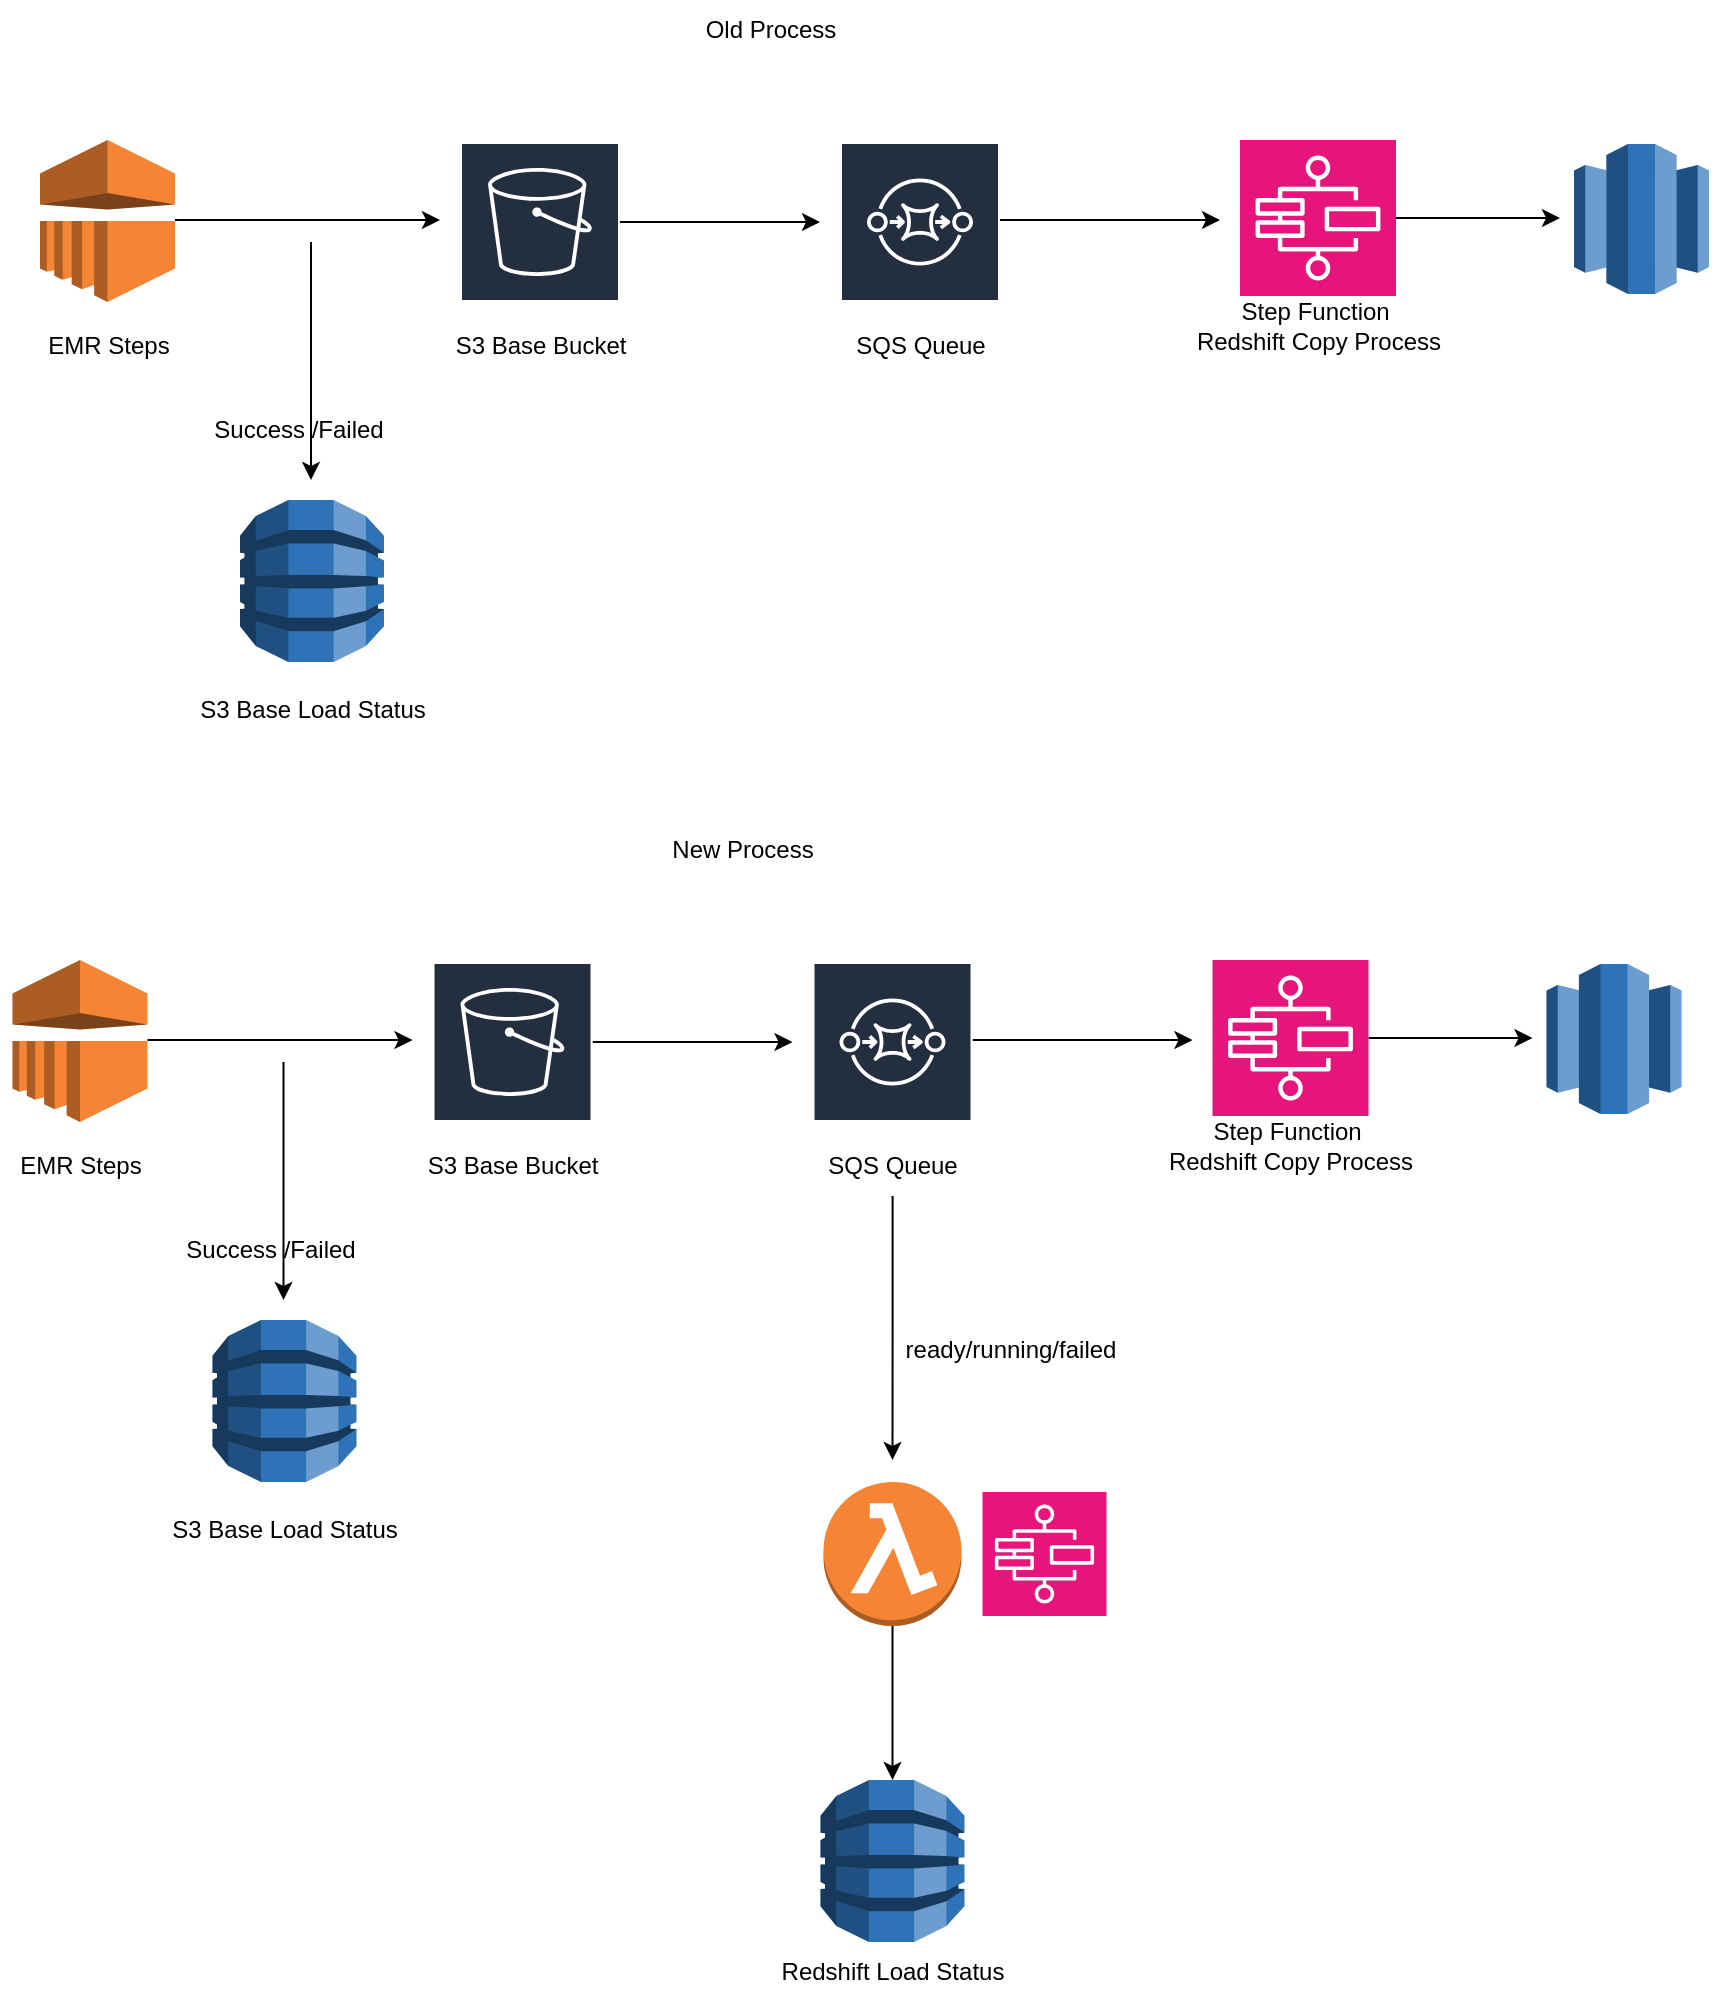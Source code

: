 <mxfile version="24.7.8">
  <diagram name="Page-1" id="IQZAsc0FIiTXigl7RNS_">
    <mxGraphModel dx="1214" dy="624" grid="1" gridSize="10" guides="1" tooltips="1" connect="1" arrows="1" fold="1" page="1" pageScale="1" pageWidth="827" pageHeight="1169" math="0" shadow="0">
      <root>
        <mxCell id="0" />
        <mxCell id="1" parent="0" />
        <mxCell id="KJTE9bV22Ib8QxSi6mZc-10" style="edgeStyle=orthogonalEdgeStyle;rounded=0;orthogonalLoop=1;jettySize=auto;html=1;" edge="1" parent="1" source="KJTE9bV22Ib8QxSi6mZc-2">
          <mxGeometry relative="1" as="geometry">
            <mxPoint x="450" y="161" as="targetPoint" />
          </mxGeometry>
        </mxCell>
        <mxCell id="KJTE9bV22Ib8QxSi6mZc-2" value="" style="sketch=0;outlineConnect=0;fontColor=#232F3E;gradientColor=none;strokeColor=#ffffff;fillColor=#232F3E;dashed=0;verticalLabelPosition=middle;verticalAlign=bottom;align=center;html=1;whiteSpace=wrap;fontSize=10;fontStyle=1;spacing=3;shape=mxgraph.aws4.productIcon;prIcon=mxgraph.aws4.s3;" vertex="1" parent="1">
          <mxGeometry x="270" y="121" width="80" height="80" as="geometry" />
        </mxCell>
        <mxCell id="KJTE9bV22Ib8QxSi6mZc-5" style="edgeStyle=orthogonalEdgeStyle;rounded=0;orthogonalLoop=1;jettySize=auto;html=1;" edge="1" parent="1" source="KJTE9bV22Ib8QxSi6mZc-3">
          <mxGeometry relative="1" as="geometry">
            <mxPoint x="260" y="160" as="targetPoint" />
          </mxGeometry>
        </mxCell>
        <mxCell id="KJTE9bV22Ib8QxSi6mZc-3" value="" style="outlineConnect=0;dashed=0;verticalLabelPosition=bottom;verticalAlign=top;align=center;html=1;shape=mxgraph.aws3.emr;fillColor=#F58534;gradientColor=none;" vertex="1" parent="1">
          <mxGeometry x="60" y="120" width="67.5" height="81" as="geometry" />
        </mxCell>
        <mxCell id="KJTE9bV22Ib8QxSi6mZc-4" value="EMR Steps" style="text;html=1;align=center;verticalAlign=middle;resizable=0;points=[];autosize=1;strokeColor=none;fillColor=none;" vertex="1" parent="1">
          <mxGeometry x="53.75" y="208" width="80" height="30" as="geometry" />
        </mxCell>
        <mxCell id="KJTE9bV22Ib8QxSi6mZc-22" style="edgeStyle=orthogonalEdgeStyle;rounded=0;orthogonalLoop=1;jettySize=auto;html=1;" edge="1" parent="1" source="KJTE9bV22Ib8QxSi6mZc-6">
          <mxGeometry relative="1" as="geometry">
            <mxPoint x="820" y="159" as="targetPoint" />
          </mxGeometry>
        </mxCell>
        <mxCell id="KJTE9bV22Ib8QxSi6mZc-6" value="" style="sketch=0;points=[[0,0,0],[0.25,0,0],[0.5,0,0],[0.75,0,0],[1,0,0],[0,1,0],[0.25,1,0],[0.5,1,0],[0.75,1,0],[1,1,0],[0,0.25,0],[0,0.5,0],[0,0.75,0],[1,0.25,0],[1,0.5,0],[1,0.75,0]];outlineConnect=0;fontColor=#232F3E;fillColor=#E7157B;strokeColor=#ffffff;dashed=0;verticalLabelPosition=bottom;verticalAlign=top;align=center;html=1;fontSize=12;fontStyle=0;aspect=fixed;shape=mxgraph.aws4.resourceIcon;resIcon=mxgraph.aws4.step_functions;" vertex="1" parent="1">
          <mxGeometry x="660" y="120" width="78" height="78" as="geometry" />
        </mxCell>
        <mxCell id="KJTE9bV22Ib8QxSi6mZc-11" style="edgeStyle=orthogonalEdgeStyle;rounded=0;orthogonalLoop=1;jettySize=auto;html=1;" edge="1" parent="1" source="KJTE9bV22Ib8QxSi6mZc-8">
          <mxGeometry relative="1" as="geometry">
            <mxPoint x="650" y="160" as="targetPoint" />
          </mxGeometry>
        </mxCell>
        <mxCell id="KJTE9bV22Ib8QxSi6mZc-8" value="" style="sketch=0;outlineConnect=0;fontColor=#232F3E;gradientColor=none;strokeColor=#ffffff;fillColor=#232F3E;dashed=0;verticalLabelPosition=middle;verticalAlign=bottom;align=center;html=1;whiteSpace=wrap;fontSize=10;fontStyle=1;spacing=3;shape=mxgraph.aws4.productIcon;prIcon=mxgraph.aws4.sqs;" vertex="1" parent="1">
          <mxGeometry x="460" y="121" width="80" height="79" as="geometry" />
        </mxCell>
        <mxCell id="KJTE9bV22Ib8QxSi6mZc-12" value="Old Process" style="text;html=1;align=center;verticalAlign=middle;resizable=0;points=[];autosize=1;strokeColor=none;fillColor=none;" vertex="1" parent="1">
          <mxGeometry x="380" y="50" width="90" height="30" as="geometry" />
        </mxCell>
        <mxCell id="KJTE9bV22Ib8QxSi6mZc-13" value="S3 Base Bucket" style="text;html=1;align=center;verticalAlign=middle;resizable=0;points=[];autosize=1;strokeColor=none;fillColor=none;" vertex="1" parent="1">
          <mxGeometry x="255" y="208" width="110" height="30" as="geometry" />
        </mxCell>
        <mxCell id="KJTE9bV22Ib8QxSi6mZc-14" value="SQS Queue" style="text;html=1;align=center;verticalAlign=middle;resizable=0;points=[];autosize=1;strokeColor=none;fillColor=none;" vertex="1" parent="1">
          <mxGeometry x="455" y="208" width="90" height="30" as="geometry" />
        </mxCell>
        <mxCell id="KJTE9bV22Ib8QxSi6mZc-15" value="Step Function&amp;nbsp;&lt;div&gt;Redshift Copy Process&lt;/div&gt;" style="text;html=1;align=center;verticalAlign=middle;resizable=0;points=[];autosize=1;strokeColor=none;fillColor=none;" vertex="1" parent="1">
          <mxGeometry x="624" y="193" width="150" height="40" as="geometry" />
        </mxCell>
        <mxCell id="KJTE9bV22Ib8QxSi6mZc-17" value="" style="outlineConnect=0;dashed=0;verticalLabelPosition=bottom;verticalAlign=top;align=center;html=1;shape=mxgraph.aws3.dynamo_db;fillColor=#2E73B8;gradientColor=none;" vertex="1" parent="1">
          <mxGeometry x="160" y="300" width="72" height="81" as="geometry" />
        </mxCell>
        <mxCell id="KJTE9bV22Ib8QxSi6mZc-18" value="S3 Base Load Status" style="text;html=1;align=center;verticalAlign=middle;resizable=0;points=[];autosize=1;strokeColor=none;fillColor=none;" vertex="1" parent="1">
          <mxGeometry x="126" y="390" width="140" height="30" as="geometry" />
        </mxCell>
        <mxCell id="KJTE9bV22Ib8QxSi6mZc-19" style="edgeStyle=orthogonalEdgeStyle;rounded=0;orthogonalLoop=1;jettySize=auto;html=1;" edge="1" parent="1">
          <mxGeometry relative="1" as="geometry">
            <mxPoint x="195.5" y="290" as="targetPoint" />
            <mxPoint x="195.5" y="171" as="sourcePoint" />
          </mxGeometry>
        </mxCell>
        <mxCell id="KJTE9bV22Ib8QxSi6mZc-20" value="Success /Failed" style="text;html=1;align=center;verticalAlign=middle;resizable=0;points=[];autosize=1;strokeColor=none;fillColor=none;" vertex="1" parent="1">
          <mxGeometry x="133.75" y="250" width="110" height="30" as="geometry" />
        </mxCell>
        <mxCell id="KJTE9bV22Ib8QxSi6mZc-21" value="" style="outlineConnect=0;dashed=0;verticalLabelPosition=bottom;verticalAlign=top;align=center;html=1;shape=mxgraph.aws3.redshift;fillColor=#2E73B8;gradientColor=none;" vertex="1" parent="1">
          <mxGeometry x="827" y="122" width="67.5" height="75" as="geometry" />
        </mxCell>
        <mxCell id="KJTE9bV22Ib8QxSi6mZc-59" style="edgeStyle=orthogonalEdgeStyle;rounded=0;orthogonalLoop=1;jettySize=auto;html=1;" edge="1" source="KJTE9bV22Ib8QxSi6mZc-60" parent="1">
          <mxGeometry relative="1" as="geometry">
            <mxPoint x="436.25" y="571" as="targetPoint" />
          </mxGeometry>
        </mxCell>
        <mxCell id="KJTE9bV22Ib8QxSi6mZc-60" value="" style="sketch=0;outlineConnect=0;fontColor=#232F3E;gradientColor=none;strokeColor=#ffffff;fillColor=#232F3E;dashed=0;verticalLabelPosition=middle;verticalAlign=bottom;align=center;html=1;whiteSpace=wrap;fontSize=10;fontStyle=1;spacing=3;shape=mxgraph.aws4.productIcon;prIcon=mxgraph.aws4.s3;" vertex="1" parent="1">
          <mxGeometry x="256.25" y="531" width="80" height="80" as="geometry" />
        </mxCell>
        <mxCell id="KJTE9bV22Ib8QxSi6mZc-61" style="edgeStyle=orthogonalEdgeStyle;rounded=0;orthogonalLoop=1;jettySize=auto;html=1;" edge="1" source="KJTE9bV22Ib8QxSi6mZc-62" parent="1">
          <mxGeometry relative="1" as="geometry">
            <mxPoint x="246.25" y="570" as="targetPoint" />
          </mxGeometry>
        </mxCell>
        <mxCell id="KJTE9bV22Ib8QxSi6mZc-62" value="" style="outlineConnect=0;dashed=0;verticalLabelPosition=bottom;verticalAlign=top;align=center;html=1;shape=mxgraph.aws3.emr;fillColor=#F58534;gradientColor=none;" vertex="1" parent="1">
          <mxGeometry x="46.25" y="530" width="67.5" height="81" as="geometry" />
        </mxCell>
        <mxCell id="KJTE9bV22Ib8QxSi6mZc-63" value="EMR Steps" style="text;html=1;align=center;verticalAlign=middle;resizable=0;points=[];autosize=1;strokeColor=none;fillColor=none;" vertex="1" parent="1">
          <mxGeometry x="40" y="618" width="80" height="30" as="geometry" />
        </mxCell>
        <mxCell id="KJTE9bV22Ib8QxSi6mZc-64" style="edgeStyle=orthogonalEdgeStyle;rounded=0;orthogonalLoop=1;jettySize=auto;html=1;" edge="1" source="KJTE9bV22Ib8QxSi6mZc-65" parent="1">
          <mxGeometry relative="1" as="geometry">
            <mxPoint x="806.25" y="569" as="targetPoint" />
          </mxGeometry>
        </mxCell>
        <mxCell id="KJTE9bV22Ib8QxSi6mZc-65" value="" style="sketch=0;points=[[0,0,0],[0.25,0,0],[0.5,0,0],[0.75,0,0],[1,0,0],[0,1,0],[0.25,1,0],[0.5,1,0],[0.75,1,0],[1,1,0],[0,0.25,0],[0,0.5,0],[0,0.75,0],[1,0.25,0],[1,0.5,0],[1,0.75,0]];outlineConnect=0;fontColor=#232F3E;fillColor=#E7157B;strokeColor=#ffffff;dashed=0;verticalLabelPosition=bottom;verticalAlign=top;align=center;html=1;fontSize=12;fontStyle=0;aspect=fixed;shape=mxgraph.aws4.resourceIcon;resIcon=mxgraph.aws4.step_functions;" vertex="1" parent="1">
          <mxGeometry x="646.25" y="530" width="78" height="78" as="geometry" />
        </mxCell>
        <mxCell id="KJTE9bV22Ib8QxSi6mZc-66" style="edgeStyle=orthogonalEdgeStyle;rounded=0;orthogonalLoop=1;jettySize=auto;html=1;" edge="1" source="KJTE9bV22Ib8QxSi6mZc-67" parent="1">
          <mxGeometry relative="1" as="geometry">
            <mxPoint x="636.25" y="570" as="targetPoint" />
          </mxGeometry>
        </mxCell>
        <mxCell id="KJTE9bV22Ib8QxSi6mZc-67" value="" style="sketch=0;outlineConnect=0;fontColor=#232F3E;gradientColor=none;strokeColor=#ffffff;fillColor=#232F3E;dashed=0;verticalLabelPosition=middle;verticalAlign=bottom;align=center;html=1;whiteSpace=wrap;fontSize=10;fontStyle=1;spacing=3;shape=mxgraph.aws4.productIcon;prIcon=mxgraph.aws4.sqs;" vertex="1" parent="1">
          <mxGeometry x="446.25" y="531" width="80" height="79" as="geometry" />
        </mxCell>
        <mxCell id="KJTE9bV22Ib8QxSi6mZc-68" value="New Process" style="text;html=1;align=center;verticalAlign=middle;resizable=0;points=[];autosize=1;strokeColor=none;fillColor=none;" vertex="1" parent="1">
          <mxGeometry x="366.25" y="460" width="90" height="30" as="geometry" />
        </mxCell>
        <mxCell id="KJTE9bV22Ib8QxSi6mZc-69" value="S3 Base Bucket" style="text;html=1;align=center;verticalAlign=middle;resizable=0;points=[];autosize=1;strokeColor=none;fillColor=none;" vertex="1" parent="1">
          <mxGeometry x="241.25" y="618" width="110" height="30" as="geometry" />
        </mxCell>
        <mxCell id="KJTE9bV22Ib8QxSi6mZc-78" style="edgeStyle=orthogonalEdgeStyle;rounded=0;orthogonalLoop=1;jettySize=auto;html=1;" edge="1" parent="1" source="KJTE9bV22Ib8QxSi6mZc-70">
          <mxGeometry relative="1" as="geometry">
            <mxPoint x="486.25" y="780" as="targetPoint" />
          </mxGeometry>
        </mxCell>
        <mxCell id="KJTE9bV22Ib8QxSi6mZc-70" value="SQS Queue" style="text;html=1;align=center;verticalAlign=middle;resizable=0;points=[];autosize=1;strokeColor=none;fillColor=none;" vertex="1" parent="1">
          <mxGeometry x="441.25" y="618" width="90" height="30" as="geometry" />
        </mxCell>
        <mxCell id="KJTE9bV22Ib8QxSi6mZc-71" value="Step Function&amp;nbsp;&lt;div&gt;Redshift Copy Process&lt;/div&gt;" style="text;html=1;align=center;verticalAlign=middle;resizable=0;points=[];autosize=1;strokeColor=none;fillColor=none;" vertex="1" parent="1">
          <mxGeometry x="610.25" y="603" width="150" height="40" as="geometry" />
        </mxCell>
        <mxCell id="KJTE9bV22Ib8QxSi6mZc-72" value="" style="outlineConnect=0;dashed=0;verticalLabelPosition=bottom;verticalAlign=top;align=center;html=1;shape=mxgraph.aws3.dynamo_db;fillColor=#2E73B8;gradientColor=none;" vertex="1" parent="1">
          <mxGeometry x="146.25" y="710" width="72" height="81" as="geometry" />
        </mxCell>
        <mxCell id="KJTE9bV22Ib8QxSi6mZc-73" value="S3 Base Load Status" style="text;html=1;align=center;verticalAlign=middle;resizable=0;points=[];autosize=1;strokeColor=none;fillColor=none;" vertex="1" parent="1">
          <mxGeometry x="112.25" y="800" width="140" height="30" as="geometry" />
        </mxCell>
        <mxCell id="KJTE9bV22Ib8QxSi6mZc-74" style="edgeStyle=orthogonalEdgeStyle;rounded=0;orthogonalLoop=1;jettySize=auto;html=1;" edge="1" parent="1">
          <mxGeometry relative="1" as="geometry">
            <mxPoint x="181.75" y="700" as="targetPoint" />
            <mxPoint x="181.75" y="581" as="sourcePoint" />
          </mxGeometry>
        </mxCell>
        <mxCell id="KJTE9bV22Ib8QxSi6mZc-75" value="Success /Failed" style="text;html=1;align=center;verticalAlign=middle;resizable=0;points=[];autosize=1;strokeColor=none;fillColor=none;" vertex="1" parent="1">
          <mxGeometry x="120" y="660" width="110" height="30" as="geometry" />
        </mxCell>
        <mxCell id="KJTE9bV22Ib8QxSi6mZc-76" value="" style="outlineConnect=0;dashed=0;verticalLabelPosition=bottom;verticalAlign=top;align=center;html=1;shape=mxgraph.aws3.redshift;fillColor=#2E73B8;gradientColor=none;" vertex="1" parent="1">
          <mxGeometry x="813.25" y="532" width="67.5" height="75" as="geometry" />
        </mxCell>
        <mxCell id="KJTE9bV22Ib8QxSi6mZc-77" value="" style="outlineConnect=0;dashed=0;verticalLabelPosition=bottom;verticalAlign=top;align=center;html=1;shape=mxgraph.aws3.lambda_function;fillColor=#F58534;gradientColor=none;" vertex="1" parent="1">
          <mxGeometry x="451.75" y="791" width="69" height="72" as="geometry" />
        </mxCell>
        <mxCell id="KJTE9bV22Ib8QxSi6mZc-79" value="ready/running/failed" style="text;html=1;align=center;verticalAlign=middle;resizable=0;points=[];autosize=1;strokeColor=none;fillColor=none;" vertex="1" parent="1">
          <mxGeometry x="480.25" y="710" width="130" height="30" as="geometry" />
        </mxCell>
        <mxCell id="KJTE9bV22Ib8QxSi6mZc-80" value="" style="outlineConnect=0;dashed=0;verticalLabelPosition=bottom;verticalAlign=top;align=center;html=1;shape=mxgraph.aws3.dynamo_db;fillColor=#2E73B8;gradientColor=none;" vertex="1" parent="1">
          <mxGeometry x="450.25" y="940" width="72" height="81" as="geometry" />
        </mxCell>
        <mxCell id="KJTE9bV22Ib8QxSi6mZc-81" value="Redshift Load Status" style="text;html=1;align=center;verticalAlign=middle;resizable=0;points=[];autosize=1;strokeColor=none;fillColor=none;" vertex="1" parent="1">
          <mxGeometry x="421.25" y="1021" width="130" height="30" as="geometry" />
        </mxCell>
        <mxCell id="KJTE9bV22Ib8QxSi6mZc-82" style="edgeStyle=orthogonalEdgeStyle;rounded=0;orthogonalLoop=1;jettySize=auto;html=1;entryX=0.5;entryY=0;entryDx=0;entryDy=0;entryPerimeter=0;" edge="1" parent="1" source="KJTE9bV22Ib8QxSi6mZc-77" target="KJTE9bV22Ib8QxSi6mZc-80">
          <mxGeometry relative="1" as="geometry" />
        </mxCell>
        <mxCell id="KJTE9bV22Ib8QxSi6mZc-84" value="" style="sketch=0;points=[[0,0,0],[0.25,0,0],[0.5,0,0],[0.75,0,0],[1,0,0],[0,1,0],[0.25,1,0],[0.5,1,0],[0.75,1,0],[1,1,0],[0,0.25,0],[0,0.5,0],[0,0.75,0],[1,0.25,0],[1,0.5,0],[1,0.75,0]];outlineConnect=0;fontColor=#232F3E;fillColor=#E7157B;strokeColor=#ffffff;dashed=0;verticalLabelPosition=bottom;verticalAlign=top;align=center;html=1;fontSize=12;fontStyle=0;aspect=fixed;shape=mxgraph.aws4.resourceIcon;resIcon=mxgraph.aws4.step_functions;" vertex="1" parent="1">
          <mxGeometry x="531.25" y="796" width="62" height="62" as="geometry" />
        </mxCell>
      </root>
    </mxGraphModel>
  </diagram>
</mxfile>
